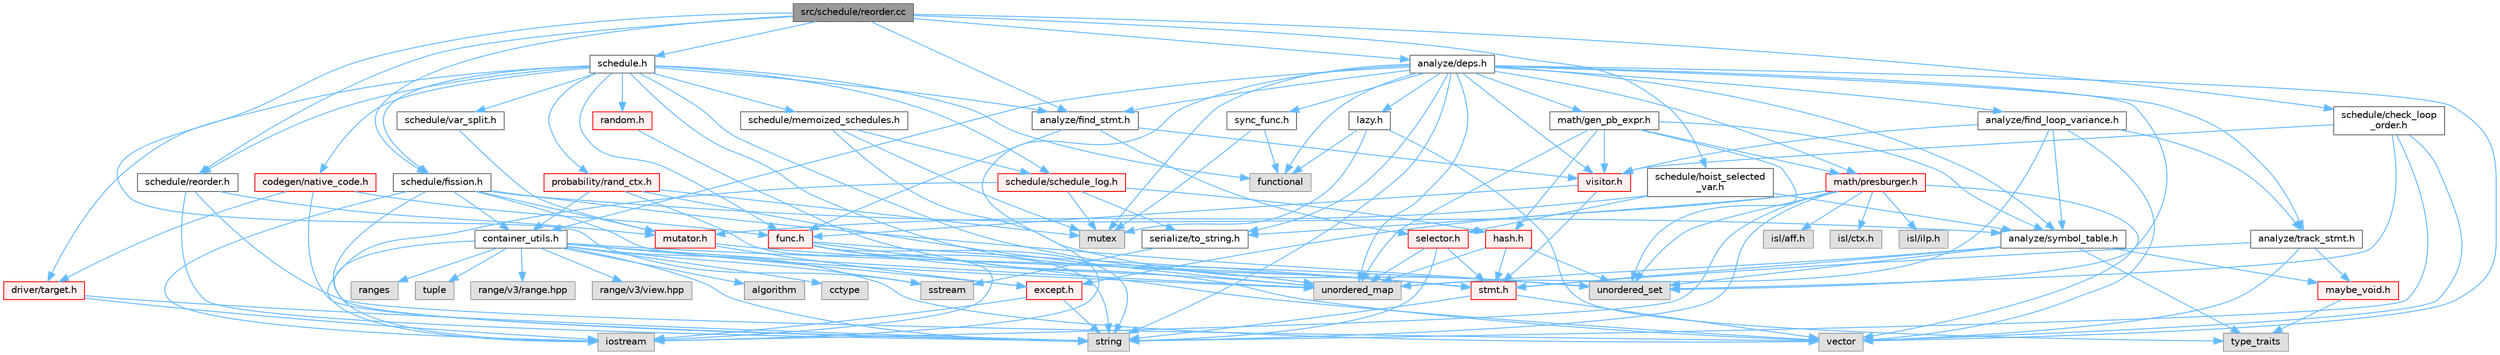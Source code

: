 digraph "src/schedule/reorder.cc"
{
 // LATEX_PDF_SIZE
  bgcolor="transparent";
  edge [fontname=Helvetica,fontsize=10,labelfontname=Helvetica,labelfontsize=10];
  node [fontname=Helvetica,fontsize=10,shape=box,height=0.2,width=0.4];
  Node1 [label="src/schedule/reorder.cc",height=0.2,width=0.4,color="gray40", fillcolor="grey60", style="filled", fontcolor="black",tooltip=" "];
  Node1 -> Node2 [color="steelblue1",style="solid"];
  Node2 [label="sstream",height=0.2,width=0.4,color="grey60", fillcolor="#E0E0E0", style="filled",tooltip=" "];
  Node1 -> Node3 [color="steelblue1",style="solid"];
  Node3 [label="analyze/deps.h",height=0.2,width=0.4,color="grey40", fillcolor="white", style="filled",URL="$deps_8h.html",tooltip=" "];
  Node3 -> Node4 [color="steelblue1",style="solid"];
  Node4 [label="functional",height=0.2,width=0.4,color="grey60", fillcolor="#E0E0E0", style="filled",tooltip=" "];
  Node3 -> Node5 [color="steelblue1",style="solid"];
  Node5 [label="iostream",height=0.2,width=0.4,color="grey60", fillcolor="#E0E0E0", style="filled",tooltip=" "];
  Node3 -> Node6 [color="steelblue1",style="solid"];
  Node6 [label="mutex",height=0.2,width=0.4,color="grey60", fillcolor="#E0E0E0", style="filled",tooltip=" "];
  Node3 -> Node7 [color="steelblue1",style="solid"];
  Node7 [label="string",height=0.2,width=0.4,color="grey60", fillcolor="#E0E0E0", style="filled",tooltip=" "];
  Node3 -> Node8 [color="steelblue1",style="solid"];
  Node8 [label="unordered_map",height=0.2,width=0.4,color="grey60", fillcolor="#E0E0E0", style="filled",tooltip=" "];
  Node3 -> Node9 [color="steelblue1",style="solid"];
  Node9 [label="unordered_set",height=0.2,width=0.4,color="grey60", fillcolor="#E0E0E0", style="filled",tooltip=" "];
  Node3 -> Node10 [color="steelblue1",style="solid"];
  Node10 [label="vector",height=0.2,width=0.4,color="grey60", fillcolor="#E0E0E0", style="filled",tooltip=" "];
  Node3 -> Node11 [color="steelblue1",style="solid"];
  Node11 [label="analyze/find_loop_variance.h",height=0.2,width=0.4,color="grey40", fillcolor="white", style="filled",URL="$find__loop__variance_8h.html",tooltip=" "];
  Node11 -> Node8 [color="steelblue1",style="solid"];
  Node11 -> Node10 [color="steelblue1",style="solid"];
  Node11 -> Node12 [color="steelblue1",style="solid"];
  Node12 [label="analyze/symbol_table.h",height=0.2,width=0.4,color="grey40", fillcolor="white", style="filled",URL="$symbol__table_8h.html",tooltip=" "];
  Node12 -> Node13 [color="steelblue1",style="solid"];
  Node13 [label="type_traits",height=0.2,width=0.4,color="grey60", fillcolor="#E0E0E0", style="filled",tooltip=" "];
  Node12 -> Node8 [color="steelblue1",style="solid"];
  Node12 -> Node9 [color="steelblue1",style="solid"];
  Node12 -> Node14 [color="steelblue1",style="solid"];
  Node14 [label="maybe_void.h",height=0.2,width=0.4,color="red", fillcolor="#FFF0F0", style="filled",URL="$maybe__void_8h.html",tooltip=" "];
  Node14 -> Node13 [color="steelblue1",style="solid"];
  Node12 -> Node16 [color="steelblue1",style="solid"];
  Node16 [label="stmt.h",height=0.2,width=0.4,color="red", fillcolor="#FFF0F0", style="filled",URL="$stmt_8h.html",tooltip=" "];
  Node16 -> Node7 [color="steelblue1",style="solid"];
  Node16 -> Node10 [color="steelblue1",style="solid"];
  Node11 -> Node52 [color="steelblue1",style="solid"];
  Node52 [label="analyze/track_stmt.h",height=0.2,width=0.4,color="grey40", fillcolor="white", style="filled",URL="$track__stmt_8h.html",tooltip=" "];
  Node52 -> Node10 [color="steelblue1",style="solid"];
  Node52 -> Node14 [color="steelblue1",style="solid"];
  Node52 -> Node16 [color="steelblue1",style="solid"];
  Node11 -> Node53 [color="steelblue1",style="solid"];
  Node53 [label="visitor.h",height=0.2,width=0.4,color="red", fillcolor="#FFF0F0", style="filled",URL="$visitor_8h.html",tooltip=" "];
  Node53 -> Node57 [color="steelblue1",style="solid"];
  Node57 [label="func.h",height=0.2,width=0.4,color="red", fillcolor="#FFF0F0", style="filled",URL="$func_8h.html",tooltip=" "];
  Node57 -> Node5 [color="steelblue1",style="solid"];
  Node57 -> Node7 [color="steelblue1",style="solid"];
  Node57 -> Node8 [color="steelblue1",style="solid"];
  Node57 -> Node10 [color="steelblue1",style="solid"];
  Node57 -> Node16 [color="steelblue1",style="solid"];
  Node53 -> Node16 [color="steelblue1",style="solid"];
  Node3 -> Node63 [color="steelblue1",style="solid"];
  Node63 [label="analyze/find_stmt.h",height=0.2,width=0.4,color="grey40", fillcolor="white", style="filled",URL="$find__stmt_8h.html",tooltip=" "];
  Node63 -> Node57 [color="steelblue1",style="solid"];
  Node63 -> Node64 [color="steelblue1",style="solid"];
  Node64 [label="selector.h",height=0.2,width=0.4,color="red", fillcolor="#FFF0F0", style="filled",URL="$selector_8h.html",tooltip=" "];
  Node64 -> Node7 [color="steelblue1",style="solid"];
  Node64 -> Node8 [color="steelblue1",style="solid"];
  Node64 -> Node16 [color="steelblue1",style="solid"];
  Node63 -> Node53 [color="steelblue1",style="solid"];
  Node3 -> Node12 [color="steelblue1",style="solid"];
  Node3 -> Node52 [color="steelblue1",style="solid"];
  Node3 -> Node36 [color="steelblue1",style="solid"];
  Node36 [label="container_utils.h",height=0.2,width=0.4,color="grey40", fillcolor="white", style="filled",URL="$container__utils_8h.html",tooltip=" "];
  Node36 -> Node37 [color="steelblue1",style="solid"];
  Node37 [label="algorithm",height=0.2,width=0.4,color="grey60", fillcolor="#E0E0E0", style="filled",tooltip=" "];
  Node36 -> Node38 [color="steelblue1",style="solid"];
  Node38 [label="cctype",height=0.2,width=0.4,color="grey60", fillcolor="#E0E0E0", style="filled",tooltip=" "];
  Node36 -> Node5 [color="steelblue1",style="solid"];
  Node36 -> Node39 [color="steelblue1",style="solid"];
  Node39 [label="ranges",height=0.2,width=0.4,color="grey60", fillcolor="#E0E0E0", style="filled",tooltip=" "];
  Node36 -> Node2 [color="steelblue1",style="solid"];
  Node36 -> Node7 [color="steelblue1",style="solid"];
  Node36 -> Node40 [color="steelblue1",style="solid"];
  Node40 [label="tuple",height=0.2,width=0.4,color="grey60", fillcolor="#E0E0E0", style="filled",tooltip=" "];
  Node36 -> Node8 [color="steelblue1",style="solid"];
  Node36 -> Node9 [color="steelblue1",style="solid"];
  Node36 -> Node10 [color="steelblue1",style="solid"];
  Node36 -> Node41 [color="steelblue1",style="solid"];
  Node41 [label="range/v3/range.hpp",height=0.2,width=0.4,color="grey60", fillcolor="#E0E0E0", style="filled",tooltip=" "];
  Node36 -> Node42 [color="steelblue1",style="solid"];
  Node42 [label="range/v3/view.hpp",height=0.2,width=0.4,color="grey60", fillcolor="#E0E0E0", style="filled",tooltip=" "];
  Node36 -> Node30 [color="steelblue1",style="solid"];
  Node30 [label="except.h",height=0.2,width=0.4,color="red", fillcolor="#FFF0F0", style="filled",URL="$except_8h.html",tooltip=" "];
  Node30 -> Node5 [color="steelblue1",style="solid"];
  Node30 -> Node7 [color="steelblue1",style="solid"];
  Node3 -> Node65 [color="steelblue1",style="solid"];
  Node65 [label="lazy.h",height=0.2,width=0.4,color="grey40", fillcolor="white", style="filled",URL="$lazy_8h.html",tooltip=" "];
  Node65 -> Node4 [color="steelblue1",style="solid"];
  Node65 -> Node6 [color="steelblue1",style="solid"];
  Node65 -> Node13 [color="steelblue1",style="solid"];
  Node3 -> Node66 [color="steelblue1",style="solid"];
  Node66 [label="math/gen_pb_expr.h",height=0.2,width=0.4,color="grey40", fillcolor="white", style="filled",URL="$gen__pb__expr_8h.html",tooltip=" "];
  Node66 -> Node8 [color="steelblue1",style="solid"];
  Node66 -> Node9 [color="steelblue1",style="solid"];
  Node66 -> Node12 [color="steelblue1",style="solid"];
  Node66 -> Node67 [color="steelblue1",style="solid"];
  Node67 [label="hash.h",height=0.2,width=0.4,color="red", fillcolor="#FFF0F0", style="filled",URL="$hash_8h.html",tooltip=" "];
  Node67 -> Node8 [color="steelblue1",style="solid"];
  Node67 -> Node9 [color="steelblue1",style="solid"];
  Node67 -> Node16 [color="steelblue1",style="solid"];
  Node66 -> Node68 [color="steelblue1",style="solid"];
  Node68 [label="math/presburger.h",height=0.2,width=0.4,color="red", fillcolor="#FFF0F0", style="filled",URL="$presburger_8h.html",tooltip=" "];
  Node68 -> Node5 [color="steelblue1",style="solid"];
  Node68 -> Node7 [color="steelblue1",style="solid"];
  Node68 -> Node9 [color="steelblue1",style="solid"];
  Node68 -> Node10 [color="steelblue1",style="solid"];
  Node68 -> Node69 [color="steelblue1",style="solid"];
  Node69 [label="isl/aff.h",height=0.2,width=0.4,color="grey60", fillcolor="#E0E0E0", style="filled",tooltip=" "];
  Node68 -> Node70 [color="steelblue1",style="solid"];
  Node70 [label="isl/ctx.h",height=0.2,width=0.4,color="grey60", fillcolor="#E0E0E0", style="filled",tooltip=" "];
  Node68 -> Node71 [color="steelblue1",style="solid"];
  Node71 [label="isl/ilp.h",height=0.2,width=0.4,color="grey60", fillcolor="#E0E0E0", style="filled",tooltip=" "];
  Node68 -> Node30 [color="steelblue1",style="solid"];
  Node68 -> Node32 [color="steelblue1",style="solid"];
  Node32 [label="serialize/to_string.h",height=0.2,width=0.4,color="grey40", fillcolor="white", style="filled",URL="$to__string_8h.html",tooltip=" "];
  Node32 -> Node2 [color="steelblue1",style="solid"];
  Node66 -> Node53 [color="steelblue1",style="solid"];
  Node3 -> Node68 [color="steelblue1",style="solid"];
  Node3 -> Node32 [color="steelblue1",style="solid"];
  Node3 -> Node80 [color="steelblue1",style="solid"];
  Node80 [label="sync_func.h",height=0.2,width=0.4,color="grey40", fillcolor="white", style="filled",URL="$sync__func_8h.html",tooltip=" "];
  Node80 -> Node4 [color="steelblue1",style="solid"];
  Node80 -> Node6 [color="steelblue1",style="solid"];
  Node3 -> Node53 [color="steelblue1",style="solid"];
  Node1 -> Node63 [color="steelblue1",style="solid"];
  Node1 -> Node81 [color="steelblue1",style="solid"];
  Node81 [label="schedule.h",height=0.2,width=0.4,color="grey40", fillcolor="white", style="filled",URL="$schedule_8h.html",tooltip=" "];
  Node81 -> Node4 [color="steelblue1",style="solid"];
  Node81 -> Node8 [color="steelblue1",style="solid"];
  Node81 -> Node63 [color="steelblue1",style="solid"];
  Node81 -> Node82 [color="steelblue1",style="solid"];
  Node82 [label="codegen/native_code.h",height=0.2,width=0.4,color="red", fillcolor="#FFF0F0", style="filled",URL="$native__code_8h.html",tooltip=" "];
  Node82 -> Node7 [color="steelblue1",style="solid"];
  Node82 -> Node61 [color="steelblue1",style="solid"];
  Node61 [label="driver/target.h",height=0.2,width=0.4,color="red", fillcolor="#FFF0F0", style="filled",URL="$target_8h.html",tooltip=" "];
  Node61 -> Node5 [color="steelblue1",style="solid"];
  Node61 -> Node7 [color="steelblue1",style="solid"];
  Node82 -> Node57 [color="steelblue1",style="solid"];
  Node81 -> Node61 [color="steelblue1",style="solid"];
  Node81 -> Node57 [color="steelblue1",style="solid"];
  Node81 -> Node83 [color="steelblue1",style="solid"];
  Node83 [label="probability/rand_ctx.h",height=0.2,width=0.4,color="red", fillcolor="#FFF0F0", style="filled",URL="$rand__ctx_8h.html",tooltip=" "];
  Node83 -> Node6 [color="steelblue1",style="solid"];
  Node83 -> Node7 [color="steelblue1",style="solid"];
  Node83 -> Node8 [color="steelblue1",style="solid"];
  Node83 -> Node36 [color="steelblue1",style="solid"];
  Node81 -> Node92 [color="steelblue1",style="solid"];
  Node92 [label="random.h",height=0.2,width=0.4,color="red", fillcolor="#FFF0F0", style="filled",URL="$random_8h.html",tooltip=" "];
  Node92 -> Node10 [color="steelblue1",style="solid"];
  Node81 -> Node93 [color="steelblue1",style="solid"];
  Node93 [label="schedule/fission.h",height=0.2,width=0.4,color="grey40", fillcolor="white", style="filled",URL="$fission_8h.html",tooltip=" "];
  Node93 -> Node5 [color="steelblue1",style="solid"];
  Node93 -> Node7 [color="steelblue1",style="solid"];
  Node93 -> Node8 [color="steelblue1",style="solid"];
  Node93 -> Node9 [color="steelblue1",style="solid"];
  Node93 -> Node12 [color="steelblue1",style="solid"];
  Node93 -> Node36 [color="steelblue1",style="solid"];
  Node93 -> Node94 [color="steelblue1",style="solid"];
  Node94 [label="mutator.h",height=0.2,width=0.4,color="red", fillcolor="#FFF0F0", style="filled",URL="$mutator_8h.html",tooltip=" "];
  Node94 -> Node30 [color="steelblue1",style="solid"];
  Node94 -> Node16 [color="steelblue1",style="solid"];
  Node81 -> Node95 [color="steelblue1",style="solid"];
  Node95 [label="schedule/memoized_schedules.h",height=0.2,width=0.4,color="grey40", fillcolor="white", style="filled",URL="$memoized__schedules_8h.html",tooltip=" "];
  Node95 -> Node6 [color="steelblue1",style="solid"];
  Node95 -> Node9 [color="steelblue1",style="solid"];
  Node95 -> Node96 [color="steelblue1",style="solid"];
  Node96 [label="schedule/schedule_log.h",height=0.2,width=0.4,color="red", fillcolor="#FFF0F0", style="filled",URL="$schedule__log_8h.html",tooltip=" "];
  Node96 -> Node5 [color="steelblue1",style="solid"];
  Node96 -> Node6 [color="steelblue1",style="solid"];
  Node96 -> Node67 [color="steelblue1",style="solid"];
  Node96 -> Node32 [color="steelblue1",style="solid"];
  Node81 -> Node98 [color="steelblue1",style="solid"];
  Node98 [label="schedule/reorder.h",height=0.2,width=0.4,color="grey40", fillcolor="white", style="filled",URL="$reorder_8h.html",tooltip=" "];
  Node98 -> Node7 [color="steelblue1",style="solid"];
  Node98 -> Node10 [color="steelblue1",style="solid"];
  Node98 -> Node94 [color="steelblue1",style="solid"];
  Node81 -> Node96 [color="steelblue1",style="solid"];
  Node81 -> Node99 [color="steelblue1",style="solid"];
  Node99 [label="schedule/var_split.h",height=0.2,width=0.4,color="grey40", fillcolor="white", style="filled",URL="$var__split_8h.html",tooltip=" "];
  Node99 -> Node94 [color="steelblue1",style="solid"];
  Node81 -> Node16 [color="steelblue1",style="solid"];
  Node1 -> Node100 [color="steelblue1",style="solid"];
  Node100 [label="schedule/check_loop\l_order.h",height=0.2,width=0.4,color="grey40", fillcolor="white", style="filled",URL="$check__loop__order_8h.html",tooltip=" "];
  Node100 -> Node7 [color="steelblue1",style="solid"];
  Node100 -> Node9 [color="steelblue1",style="solid"];
  Node100 -> Node10 [color="steelblue1",style="solid"];
  Node100 -> Node53 [color="steelblue1",style="solid"];
  Node1 -> Node93 [color="steelblue1",style="solid"];
  Node1 -> Node101 [color="steelblue1",style="solid"];
  Node101 [label="schedule/hoist_selected\l_var.h",height=0.2,width=0.4,color="grey40", fillcolor="white", style="filled",URL="$hoist__selected__var_8h.html",tooltip=" "];
  Node101 -> Node12 [color="steelblue1",style="solid"];
  Node101 -> Node94 [color="steelblue1",style="solid"];
  Node101 -> Node64 [color="steelblue1",style="solid"];
  Node1 -> Node98 [color="steelblue1",style="solid"];
}
